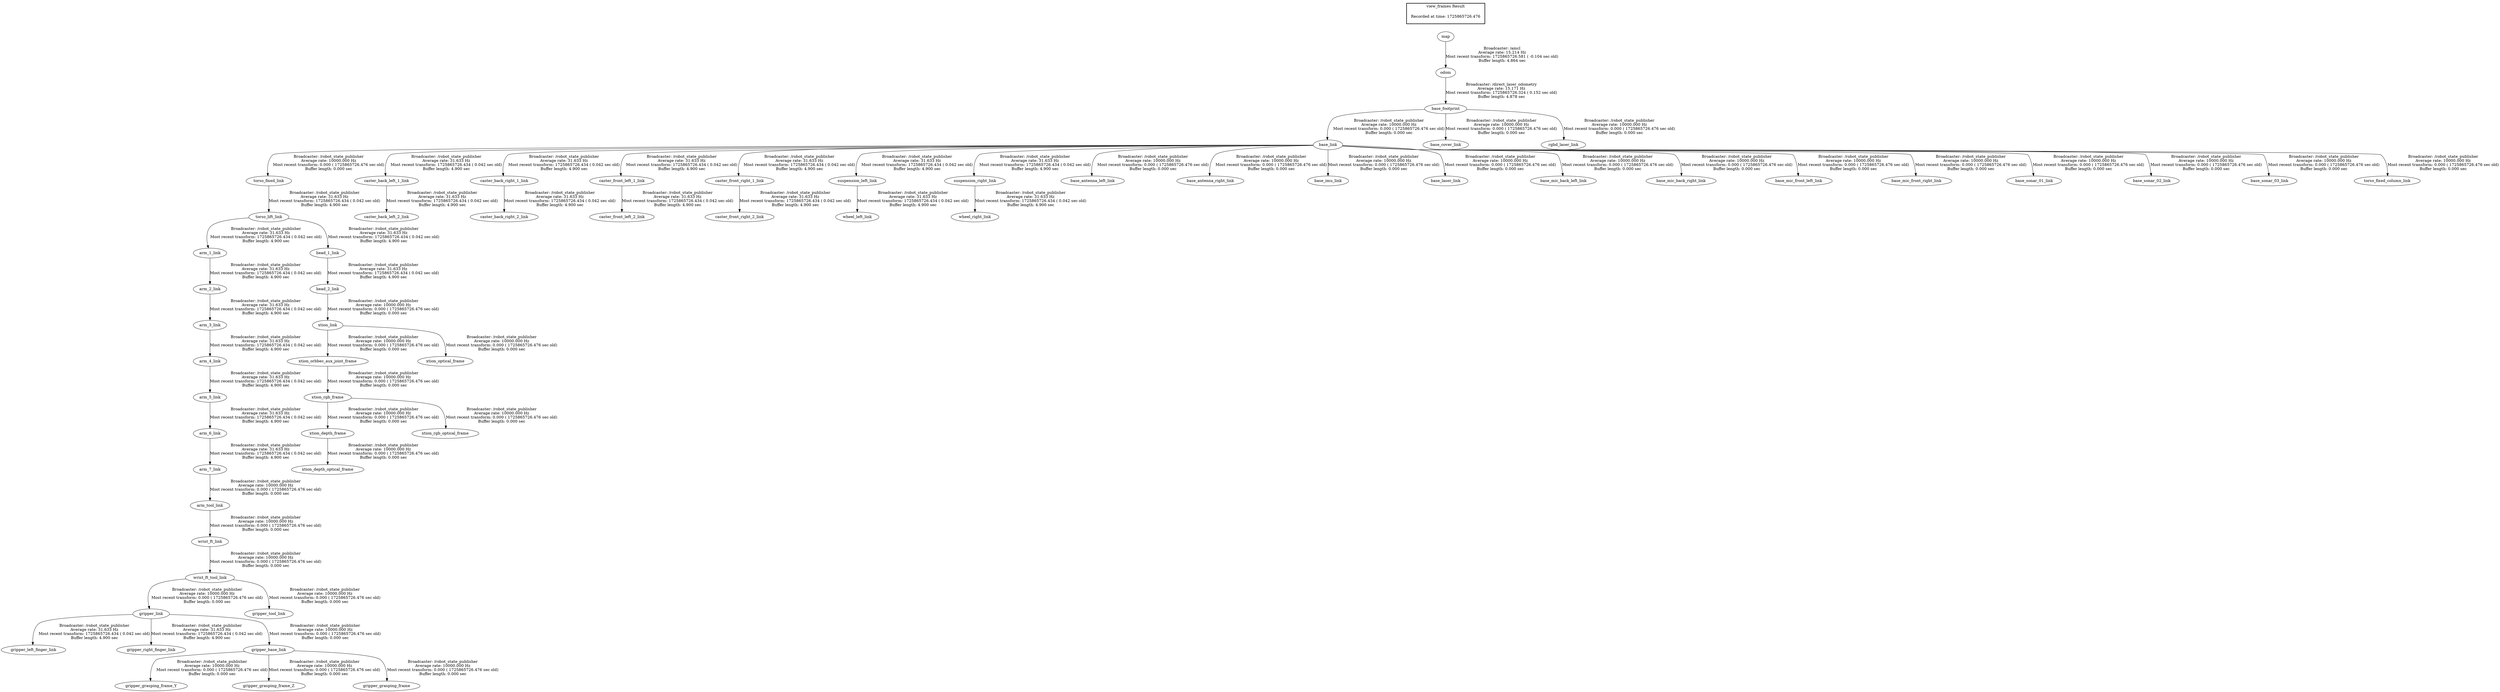 digraph G {
"torso_lift_link" -> "arm_1_link"[label="Broadcaster: /robot_state_publisher\nAverage rate: 31.633 Hz\nMost recent transform: 1725865726.434 ( 0.042 sec old)\nBuffer length: 4.900 sec\n"];
"torso_fixed_link" -> "torso_lift_link"[label="Broadcaster: /robot_state_publisher\nAverage rate: 31.633 Hz\nMost recent transform: 1725865726.434 ( 0.042 sec old)\nBuffer length: 4.900 sec\n"];
"arm_1_link" -> "arm_2_link"[label="Broadcaster: /robot_state_publisher\nAverage rate: 31.633 Hz\nMost recent transform: 1725865726.434 ( 0.042 sec old)\nBuffer length: 4.900 sec\n"];
"arm_2_link" -> "arm_3_link"[label="Broadcaster: /robot_state_publisher\nAverage rate: 31.633 Hz\nMost recent transform: 1725865726.434 ( 0.042 sec old)\nBuffer length: 4.900 sec\n"];
"arm_3_link" -> "arm_4_link"[label="Broadcaster: /robot_state_publisher\nAverage rate: 31.633 Hz\nMost recent transform: 1725865726.434 ( 0.042 sec old)\nBuffer length: 4.900 sec\n"];
"arm_4_link" -> "arm_5_link"[label="Broadcaster: /robot_state_publisher\nAverage rate: 31.633 Hz\nMost recent transform: 1725865726.434 ( 0.042 sec old)\nBuffer length: 4.900 sec\n"];
"arm_5_link" -> "arm_6_link"[label="Broadcaster: /robot_state_publisher\nAverage rate: 31.633 Hz\nMost recent transform: 1725865726.434 ( 0.042 sec old)\nBuffer length: 4.900 sec\n"];
"arm_6_link" -> "arm_7_link"[label="Broadcaster: /robot_state_publisher\nAverage rate: 31.633 Hz\nMost recent transform: 1725865726.434 ( 0.042 sec old)\nBuffer length: 4.900 sec\n"];
"base_link" -> "caster_back_left_1_link"[label="Broadcaster: /robot_state_publisher\nAverage rate: 31.633 Hz\nMost recent transform: 1725865726.434 ( 0.042 sec old)\nBuffer length: 4.900 sec\n"];
"base_footprint" -> "base_link"[label="Broadcaster: /robot_state_publisher\nAverage rate: 10000.000 Hz\nMost recent transform: 0.000 ( 1725865726.476 sec old)\nBuffer length: 0.000 sec\n"];
"caster_back_left_1_link" -> "caster_back_left_2_link"[label="Broadcaster: /robot_state_publisher\nAverage rate: 31.633 Hz\nMost recent transform: 1725865726.434 ( 0.042 sec old)\nBuffer length: 4.900 sec\n"];
"base_link" -> "caster_back_right_1_link"[label="Broadcaster: /robot_state_publisher\nAverage rate: 31.633 Hz\nMost recent transform: 1725865726.434 ( 0.042 sec old)\nBuffer length: 4.900 sec\n"];
"caster_back_right_1_link" -> "caster_back_right_2_link"[label="Broadcaster: /robot_state_publisher\nAverage rate: 31.633 Hz\nMost recent transform: 1725865726.434 ( 0.042 sec old)\nBuffer length: 4.900 sec\n"];
"base_link" -> "caster_front_left_1_link"[label="Broadcaster: /robot_state_publisher\nAverage rate: 31.633 Hz\nMost recent transform: 1725865726.434 ( 0.042 sec old)\nBuffer length: 4.900 sec\n"];
"caster_front_left_1_link" -> "caster_front_left_2_link"[label="Broadcaster: /robot_state_publisher\nAverage rate: 31.633 Hz\nMost recent transform: 1725865726.434 ( 0.042 sec old)\nBuffer length: 4.900 sec\n"];
"base_link" -> "caster_front_right_1_link"[label="Broadcaster: /robot_state_publisher\nAverage rate: 31.633 Hz\nMost recent transform: 1725865726.434 ( 0.042 sec old)\nBuffer length: 4.900 sec\n"];
"caster_front_right_1_link" -> "caster_front_right_2_link"[label="Broadcaster: /robot_state_publisher\nAverage rate: 31.633 Hz\nMost recent transform: 1725865726.434 ( 0.042 sec old)\nBuffer length: 4.900 sec\n"];
"gripper_link" -> "gripper_left_finger_link"[label="Broadcaster: /robot_state_publisher\nAverage rate: 31.633 Hz\nMost recent transform: 1725865726.434 ( 0.042 sec old)\nBuffer length: 4.900 sec\n"];
"wrist_ft_tool_link" -> "gripper_link"[label="Broadcaster: /robot_state_publisher\nAverage rate: 10000.000 Hz\nMost recent transform: 0.000 ( 1725865726.476 sec old)\nBuffer length: 0.000 sec\n"];
"gripper_link" -> "gripper_right_finger_link"[label="Broadcaster: /robot_state_publisher\nAverage rate: 31.633 Hz\nMost recent transform: 1725865726.434 ( 0.042 sec old)\nBuffer length: 4.900 sec\n"];
"torso_lift_link" -> "head_1_link"[label="Broadcaster: /robot_state_publisher\nAverage rate: 31.633 Hz\nMost recent transform: 1725865726.434 ( 0.042 sec old)\nBuffer length: 4.900 sec\n"];
"head_1_link" -> "head_2_link"[label="Broadcaster: /robot_state_publisher\nAverage rate: 31.633 Hz\nMost recent transform: 1725865726.434 ( 0.042 sec old)\nBuffer length: 4.900 sec\n"];
"base_link" -> "suspension_left_link"[label="Broadcaster: /robot_state_publisher\nAverage rate: 31.633 Hz\nMost recent transform: 1725865726.434 ( 0.042 sec old)\nBuffer length: 4.900 sec\n"];
"base_link" -> "suspension_right_link"[label="Broadcaster: /robot_state_publisher\nAverage rate: 31.633 Hz\nMost recent transform: 1725865726.434 ( 0.042 sec old)\nBuffer length: 4.900 sec\n"];
"base_link" -> "torso_fixed_link"[label="Broadcaster: /robot_state_publisher\nAverage rate: 10000.000 Hz\nMost recent transform: 0.000 ( 1725865726.476 sec old)\nBuffer length: 0.000 sec\n"];
"suspension_left_link" -> "wheel_left_link"[label="Broadcaster: /robot_state_publisher\nAverage rate: 31.633 Hz\nMost recent transform: 1725865726.434 ( 0.042 sec old)\nBuffer length: 4.900 sec\n"];
"suspension_right_link" -> "wheel_right_link"[label="Broadcaster: /robot_state_publisher\nAverage rate: 31.633 Hz\nMost recent transform: 1725865726.434 ( 0.042 sec old)\nBuffer length: 4.900 sec\n"];
"arm_7_link" -> "arm_tool_link"[label="Broadcaster: /robot_state_publisher\nAverage rate: 10000.000 Hz\nMost recent transform: 0.000 ( 1725865726.476 sec old)\nBuffer length: 0.000 sec\n"];
"base_link" -> "base_antenna_left_link"[label="Broadcaster: /robot_state_publisher\nAverage rate: 10000.000 Hz\nMost recent transform: 0.000 ( 1725865726.476 sec old)\nBuffer length: 0.000 sec\n"];
"base_link" -> "base_antenna_right_link"[label="Broadcaster: /robot_state_publisher\nAverage rate: 10000.000 Hz\nMost recent transform: 0.000 ( 1725865726.476 sec old)\nBuffer length: 0.000 sec\n"];
"odom" -> "base_footprint"[label="Broadcaster: /direct_laser_odometry\nAverage rate: 15.171 Hz\nMost recent transform: 1725865726.324 ( 0.152 sec old)\nBuffer length: 4.878 sec\n"];
"base_link" -> "base_imu_link"[label="Broadcaster: /robot_state_publisher\nAverage rate: 10000.000 Hz\nMost recent transform: 0.000 ( 1725865726.476 sec old)\nBuffer length: 0.000 sec\n"];
"base_link" -> "base_laser_link"[label="Broadcaster: /robot_state_publisher\nAverage rate: 10000.000 Hz\nMost recent transform: 0.000 ( 1725865726.476 sec old)\nBuffer length: 0.000 sec\n"];
"base_link" -> "base_mic_back_left_link"[label="Broadcaster: /robot_state_publisher\nAverage rate: 10000.000 Hz\nMost recent transform: 0.000 ( 1725865726.476 sec old)\nBuffer length: 0.000 sec\n"];
"base_link" -> "base_mic_back_right_link"[label="Broadcaster: /robot_state_publisher\nAverage rate: 10000.000 Hz\nMost recent transform: 0.000 ( 1725865726.476 sec old)\nBuffer length: 0.000 sec\n"];
"base_link" -> "base_mic_front_left_link"[label="Broadcaster: /robot_state_publisher\nAverage rate: 10000.000 Hz\nMost recent transform: 0.000 ( 1725865726.476 sec old)\nBuffer length: 0.000 sec\n"];
"base_link" -> "base_mic_front_right_link"[label="Broadcaster: /robot_state_publisher\nAverage rate: 10000.000 Hz\nMost recent transform: 0.000 ( 1725865726.476 sec old)\nBuffer length: 0.000 sec\n"];
"base_link" -> "base_sonar_01_link"[label="Broadcaster: /robot_state_publisher\nAverage rate: 10000.000 Hz\nMost recent transform: 0.000 ( 1725865726.476 sec old)\nBuffer length: 0.000 sec\n"];
"base_link" -> "base_sonar_02_link"[label="Broadcaster: /robot_state_publisher\nAverage rate: 10000.000 Hz\nMost recent transform: 0.000 ( 1725865726.476 sec old)\nBuffer length: 0.000 sec\n"];
"base_link" -> "base_sonar_03_link"[label="Broadcaster: /robot_state_publisher\nAverage rate: 10000.000 Hz\nMost recent transform: 0.000 ( 1725865726.476 sec old)\nBuffer length: 0.000 sec\n"];
"base_footprint" -> "base_cover_link"[label="Broadcaster: /robot_state_publisher\nAverage rate: 10000.000 Hz\nMost recent transform: 0.000 ( 1725865726.476 sec old)\nBuffer length: 0.000 sec\n"];
"gripper_link" -> "gripper_base_link"[label="Broadcaster: /robot_state_publisher\nAverage rate: 10000.000 Hz\nMost recent transform: 0.000 ( 1725865726.476 sec old)\nBuffer length: 0.000 sec\n"];
"gripper_base_link" -> "gripper_grasping_frame_Y"[label="Broadcaster: /robot_state_publisher\nAverage rate: 10000.000 Hz\nMost recent transform: 0.000 ( 1725865726.476 sec old)\nBuffer length: 0.000 sec\n"];
"gripper_base_link" -> "gripper_grasping_frame_Z"[label="Broadcaster: /robot_state_publisher\nAverage rate: 10000.000 Hz\nMost recent transform: 0.000 ( 1725865726.476 sec old)\nBuffer length: 0.000 sec\n"];
"gripper_base_link" -> "gripper_grasping_frame"[label="Broadcaster: /robot_state_publisher\nAverage rate: 10000.000 Hz\nMost recent transform: 0.000 ( 1725865726.476 sec old)\nBuffer length: 0.000 sec\n"];
"wrist_ft_link" -> "wrist_ft_tool_link"[label="Broadcaster: /robot_state_publisher\nAverage rate: 10000.000 Hz\nMost recent transform: 0.000 ( 1725865726.476 sec old)\nBuffer length: 0.000 sec\n"];
"wrist_ft_tool_link" -> "gripper_tool_link"[label="Broadcaster: /robot_state_publisher\nAverage rate: 10000.000 Hz\nMost recent transform: 0.000 ( 1725865726.476 sec old)\nBuffer length: 0.000 sec\n"];
"base_footprint" -> "rgbd_laser_link"[label="Broadcaster: /robot_state_publisher\nAverage rate: 10000.000 Hz\nMost recent transform: 0.000 ( 1725865726.476 sec old)\nBuffer length: 0.000 sec\n"];
"base_link" -> "torso_fixed_column_link"[label="Broadcaster: /robot_state_publisher\nAverage rate: 10000.000 Hz\nMost recent transform: 0.000 ( 1725865726.476 sec old)\nBuffer length: 0.000 sec\n"];
"arm_tool_link" -> "wrist_ft_link"[label="Broadcaster: /robot_state_publisher\nAverage rate: 10000.000 Hz\nMost recent transform: 0.000 ( 1725865726.476 sec old)\nBuffer length: 0.000 sec\n"];
"xtion_rgb_frame" -> "xtion_depth_frame"[label="Broadcaster: /robot_state_publisher\nAverage rate: 10000.000 Hz\nMost recent transform: 0.000 ( 1725865726.476 sec old)\nBuffer length: 0.000 sec\n"];
"xtion_orbbec_aux_joint_frame" -> "xtion_rgb_frame"[label="Broadcaster: /robot_state_publisher\nAverage rate: 10000.000 Hz\nMost recent transform: 0.000 ( 1725865726.476 sec old)\nBuffer length: 0.000 sec\n"];
"xtion_depth_frame" -> "xtion_depth_optical_frame"[label="Broadcaster: /robot_state_publisher\nAverage rate: 10000.000 Hz\nMost recent transform: 0.000 ( 1725865726.476 sec old)\nBuffer length: 0.000 sec\n"];
"head_2_link" -> "xtion_link"[label="Broadcaster: /robot_state_publisher\nAverage rate: 10000.000 Hz\nMost recent transform: 0.000 ( 1725865726.476 sec old)\nBuffer length: 0.000 sec\n"];
"xtion_link" -> "xtion_optical_frame"[label="Broadcaster: /robot_state_publisher\nAverage rate: 10000.000 Hz\nMost recent transform: 0.000 ( 1725865726.476 sec old)\nBuffer length: 0.000 sec\n"];
"xtion_link" -> "xtion_orbbec_aux_joint_frame"[label="Broadcaster: /robot_state_publisher\nAverage rate: 10000.000 Hz\nMost recent transform: 0.000 ( 1725865726.476 sec old)\nBuffer length: 0.000 sec\n"];
"xtion_rgb_frame" -> "xtion_rgb_optical_frame"[label="Broadcaster: /robot_state_publisher\nAverage rate: 10000.000 Hz\nMost recent transform: 0.000 ( 1725865726.476 sec old)\nBuffer length: 0.000 sec\n"];
"map" -> "odom"[label="Broadcaster: /amcl\nAverage rate: 15.214 Hz\nMost recent transform: 1725865726.581 ( -0.104 sec old)\nBuffer length: 4.864 sec\n"];
edge [style=invis];
 subgraph cluster_legend { style=bold; color=black; label ="view_frames Result";
"Recorded at time: 1725865726.476"[ shape=plaintext ] ;
 }->"map";
}